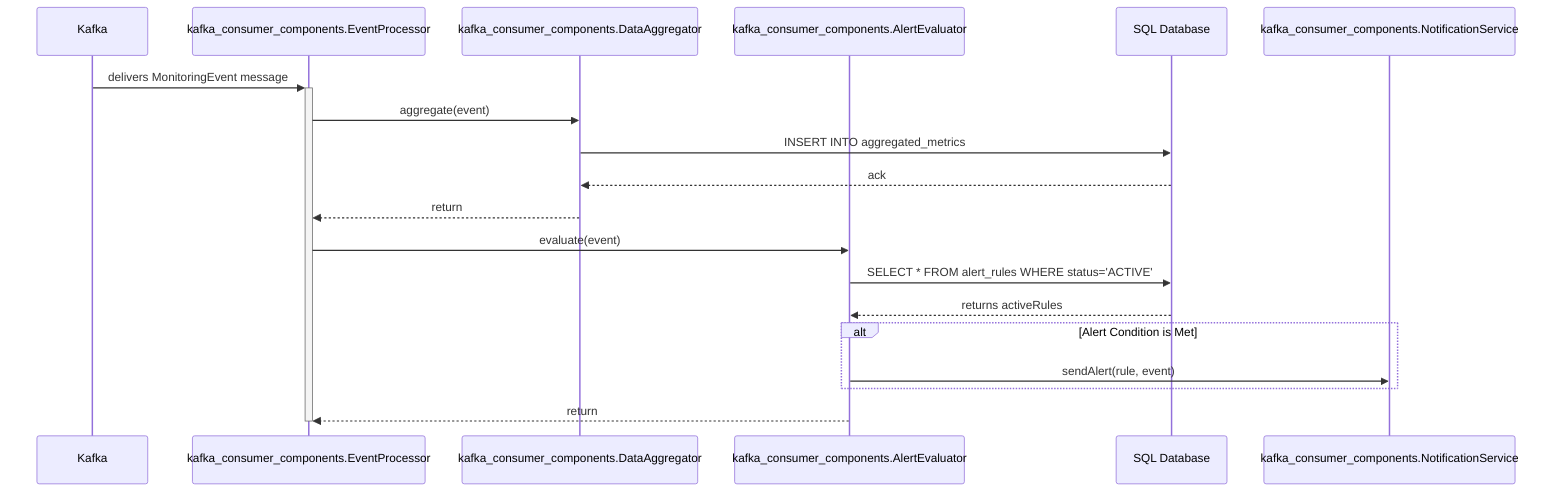 sequenceDiagram
    participant Kafka
    participant EventProcessor as kafka_consumer_components.EventProcessor
    participant DataAggregator as kafka_consumer_components.DataAggregator
    participant AlertEvaluator as kafka_consumer_components.AlertEvaluator
    participant DB as SQL Database
    participant NotificationService as kafka_consumer_components.NotificationService

    Kafka->>+EventProcessor: delivers MonitoringEvent message
    
    EventProcessor->>DataAggregator: aggregate(event)
    DataAggregator->>DB: INSERT INTO aggregated_metrics
    DB-->>DataAggregator: ack
    DataAggregator-->>EventProcessor: return
    
    EventProcessor->>AlertEvaluator: evaluate(event)
    AlertEvaluator->>DB: SELECT * FROM alert_rules WHERE status='ACTIVE'
    DB-->>AlertEvaluator: returns activeRules
    
    alt Alert Condition is Met
        AlertEvaluator->>NotificationService: sendAlert(rule, event)
    end
    
    AlertEvaluator-->>EventProcessor: return
    deactivate EventProcessor